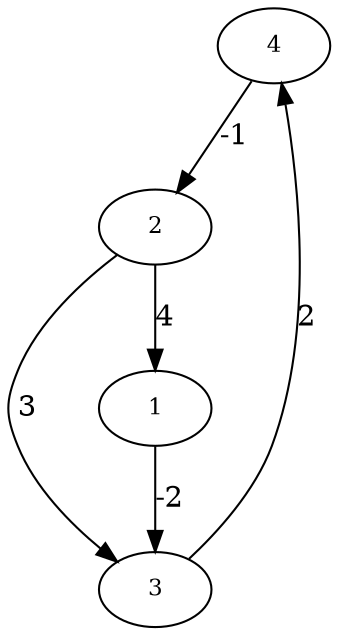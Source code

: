 strict digraph "d" {
	splines=true;
	sep="+25,25";
	overlap=scalexy;
	nodesep=0.8;
	node [fontsize=11];

	4;
	3;
	2;
	1;
	1 -> 3 ["peso"=-2, label=-2]
	2 -> 1 ["peso"=4, label=4]
	2 -> 3 ["peso"=3, label=3]
	3 -> 4 ["peso"=2, label=2]
	4 -> 2 ["peso"=-1, label=-1]
}
